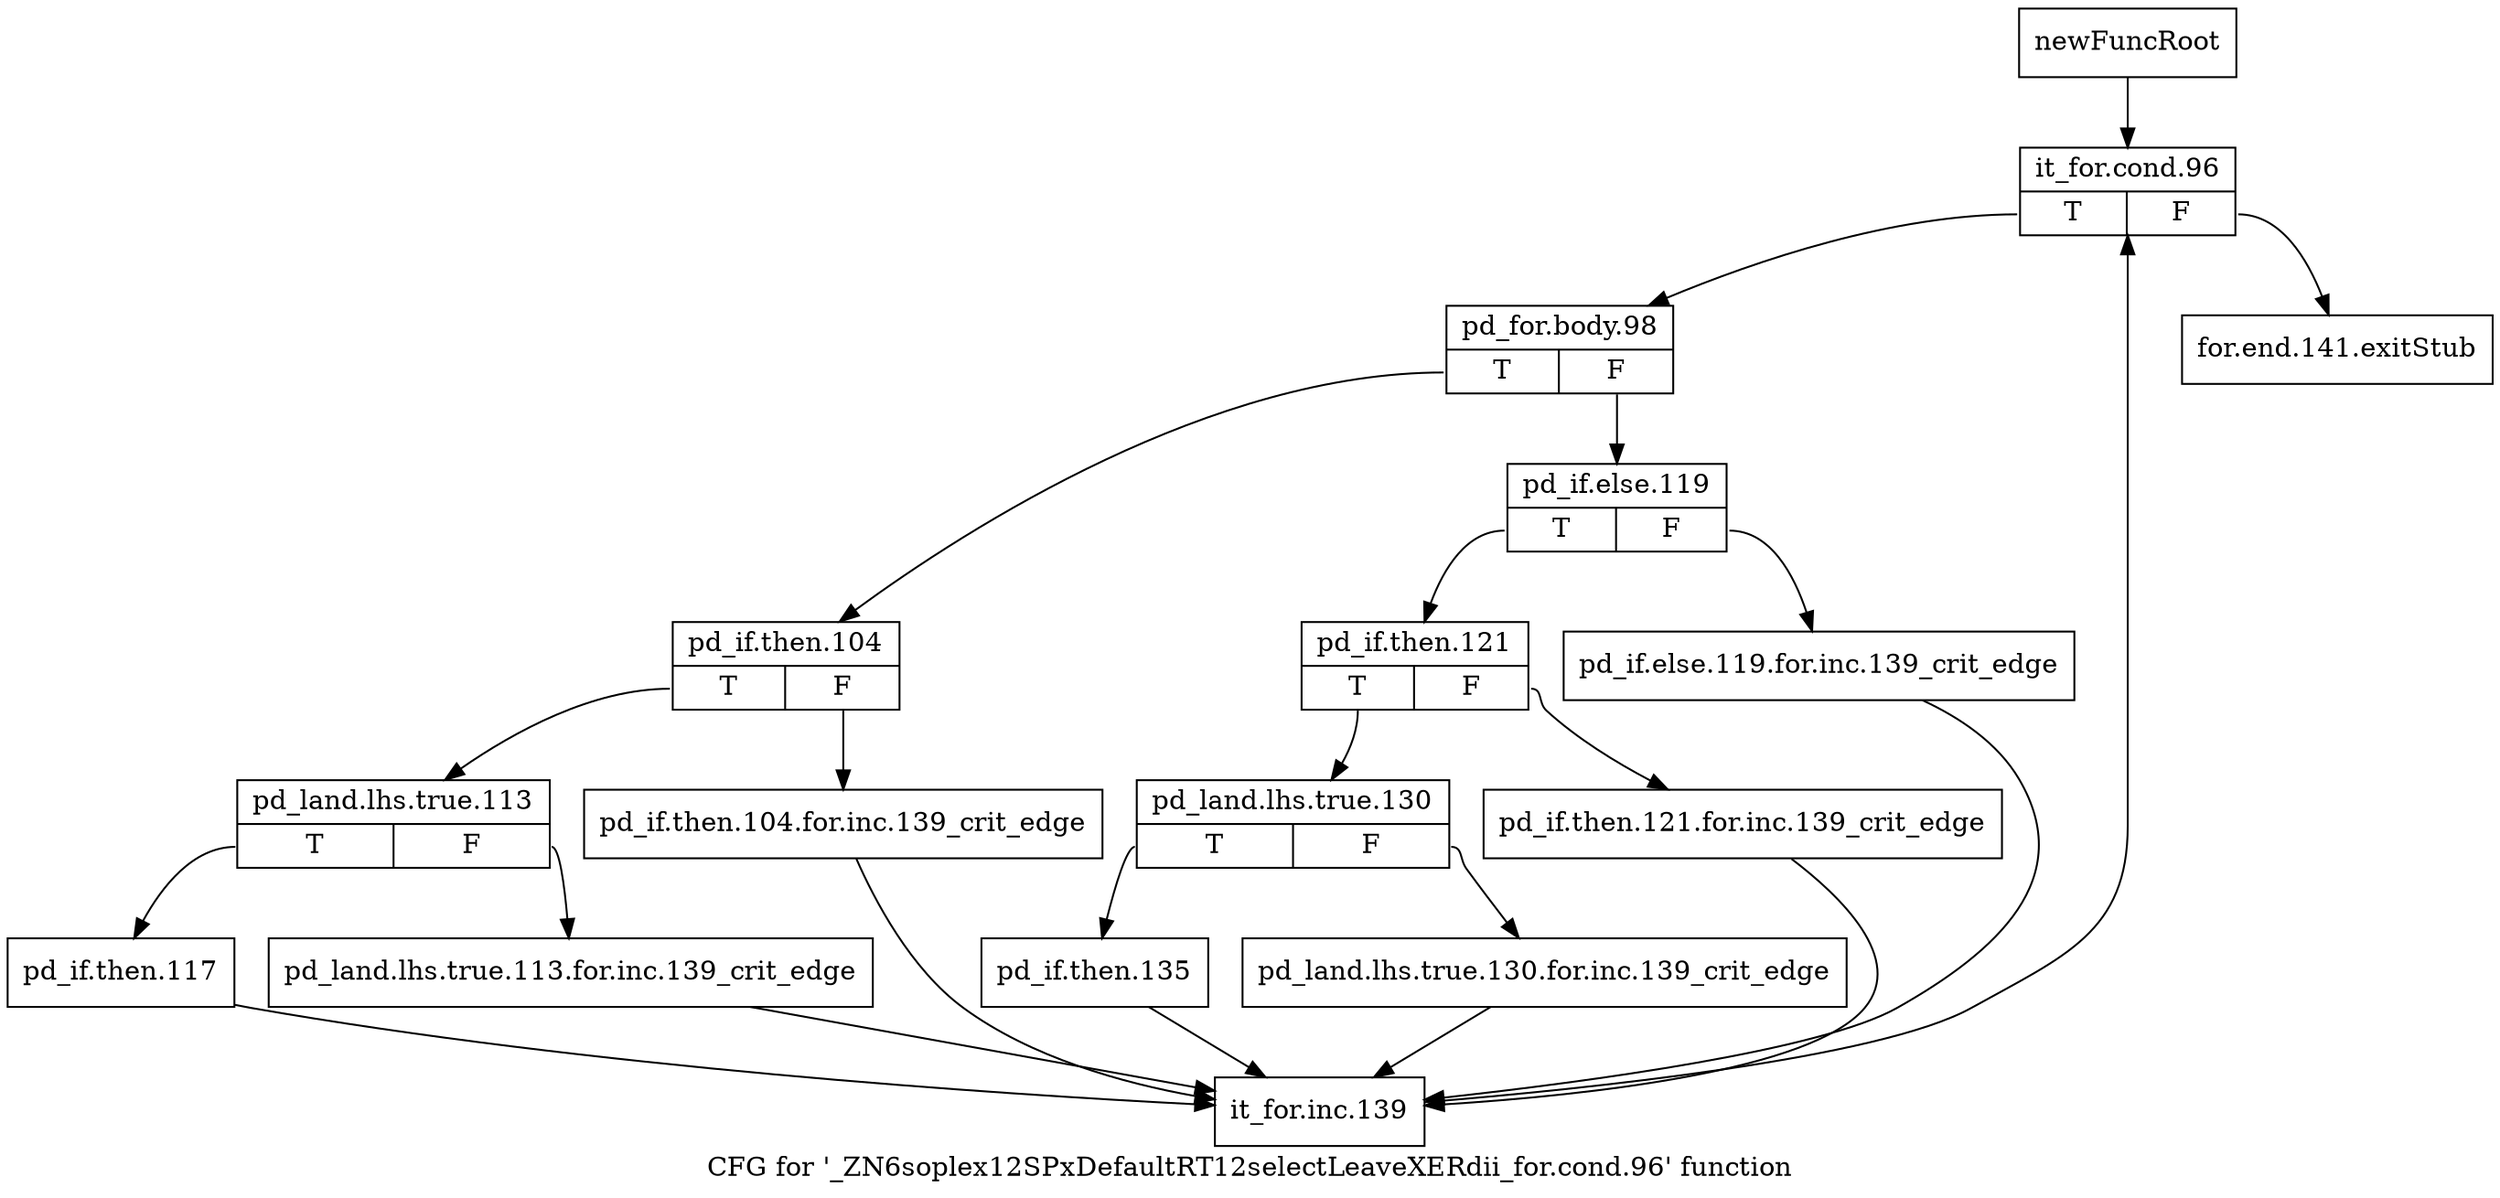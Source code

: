 digraph "CFG for '_ZN6soplex12SPxDefaultRT12selectLeaveXERdii_for.cond.96' function" {
	label="CFG for '_ZN6soplex12SPxDefaultRT12selectLeaveXERdii_for.cond.96' function";

	Node0x2da30b0 [shape=record,label="{newFuncRoot}"];
	Node0x2da30b0 -> Node0x2da3150;
	Node0x2da3100 [shape=record,label="{for.end.141.exitStub}"];
	Node0x2da3150 [shape=record,label="{it_for.cond.96|{<s0>T|<s1>F}}"];
	Node0x2da3150:s0 -> Node0x2da31a0;
	Node0x2da3150:s1 -> Node0x2da3100;
	Node0x2da31a0 [shape=record,label="{pd_for.body.98|{<s0>T|<s1>F}}"];
	Node0x2da31a0:s0 -> Node0x2da3420;
	Node0x2da31a0:s1 -> Node0x2da31f0;
	Node0x2da31f0 [shape=record,label="{pd_if.else.119|{<s0>T|<s1>F}}"];
	Node0x2da31f0:s0 -> Node0x2da3290;
	Node0x2da31f0:s1 -> Node0x2da3240;
	Node0x2da3240 [shape=record,label="{pd_if.else.119.for.inc.139_crit_edge}"];
	Node0x2da3240 -> Node0x2da35b0;
	Node0x2da3290 [shape=record,label="{pd_if.then.121|{<s0>T|<s1>F}}"];
	Node0x2da3290:s0 -> Node0x2da3330;
	Node0x2da3290:s1 -> Node0x2da32e0;
	Node0x2da32e0 [shape=record,label="{pd_if.then.121.for.inc.139_crit_edge}"];
	Node0x2da32e0 -> Node0x2da35b0;
	Node0x2da3330 [shape=record,label="{pd_land.lhs.true.130|{<s0>T|<s1>F}}"];
	Node0x2da3330:s0 -> Node0x2da33d0;
	Node0x2da3330:s1 -> Node0x2da3380;
	Node0x2da3380 [shape=record,label="{pd_land.lhs.true.130.for.inc.139_crit_edge}"];
	Node0x2da3380 -> Node0x2da35b0;
	Node0x2da33d0 [shape=record,label="{pd_if.then.135}"];
	Node0x2da33d0 -> Node0x2da35b0;
	Node0x2da3420 [shape=record,label="{pd_if.then.104|{<s0>T|<s1>F}}"];
	Node0x2da3420:s0 -> Node0x2da34c0;
	Node0x2da3420:s1 -> Node0x2da3470;
	Node0x2da3470 [shape=record,label="{pd_if.then.104.for.inc.139_crit_edge}"];
	Node0x2da3470 -> Node0x2da35b0;
	Node0x2da34c0 [shape=record,label="{pd_land.lhs.true.113|{<s0>T|<s1>F}}"];
	Node0x2da34c0:s0 -> Node0x2da3560;
	Node0x2da34c0:s1 -> Node0x2da3510;
	Node0x2da3510 [shape=record,label="{pd_land.lhs.true.113.for.inc.139_crit_edge}"];
	Node0x2da3510 -> Node0x2da35b0;
	Node0x2da3560 [shape=record,label="{pd_if.then.117}"];
	Node0x2da3560 -> Node0x2da35b0;
	Node0x2da35b0 [shape=record,label="{it_for.inc.139}"];
	Node0x2da35b0 -> Node0x2da3150;
}
